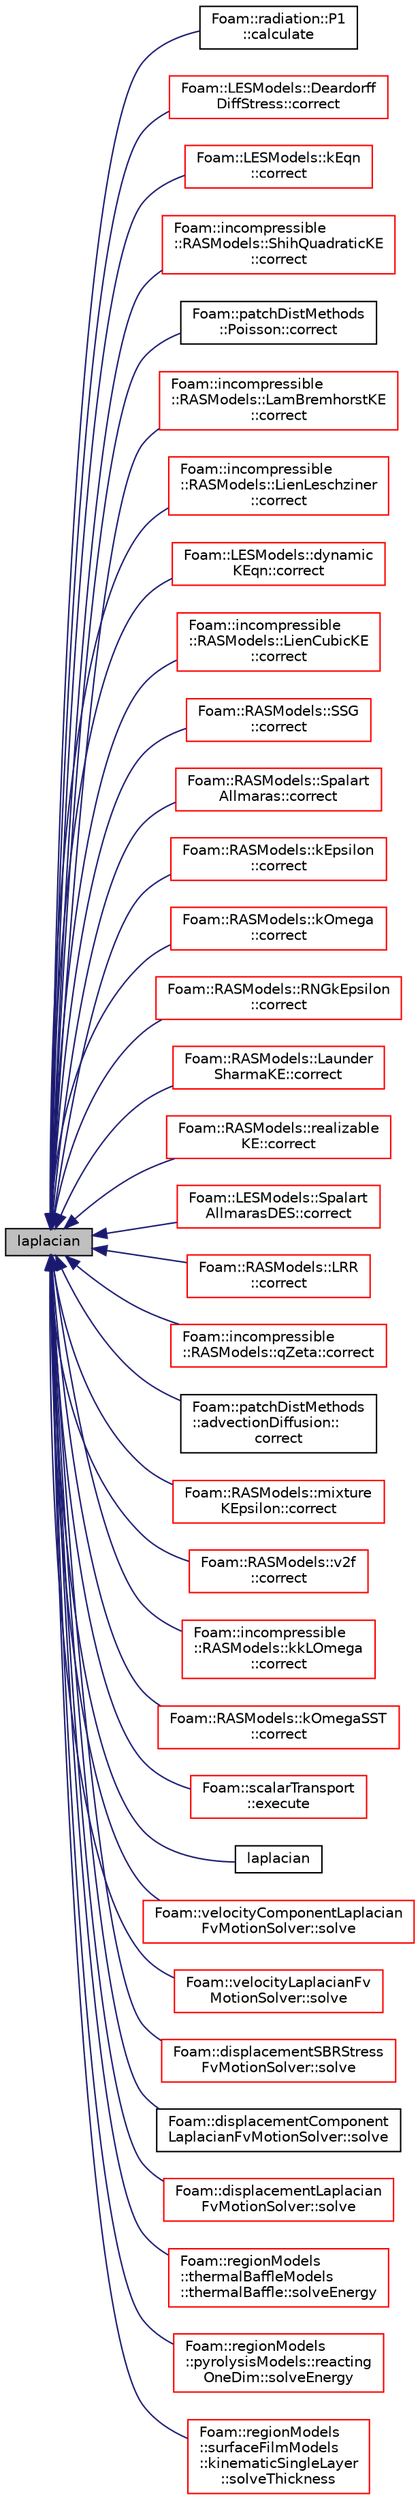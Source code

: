 digraph "laplacian"
{
  bgcolor="transparent";
  edge [fontname="Helvetica",fontsize="10",labelfontname="Helvetica",labelfontsize="10"];
  node [fontname="Helvetica",fontsize="10",shape=record];
  rankdir="LR";
  Node1 [label="laplacian",height=0.2,width=0.4,color="black", fillcolor="grey75", style="filled", fontcolor="black"];
  Node1 -> Node2 [dir="back",color="midnightblue",fontsize="10",style="solid",fontname="Helvetica"];
  Node2 [label="Foam::radiation::P1\l::calculate",height=0.2,width=0.4,color="black",URL="$a01760.html#afe1d8348c24e6589bc7c0b3f689316a7",tooltip="Solve radiation equation(s) "];
  Node1 -> Node3 [dir="back",color="midnightblue",fontsize="10",style="solid",fontname="Helvetica"];
  Node3 [label="Foam::LESModels::Deardorff\lDiffStress::correct",height=0.2,width=0.4,color="red",URL="$a00505.html#a3ae44b28050c3aa494c1d8e18cf618c1",tooltip="Correct sub-grid stress, eddy-Viscosity and related properties. "];
  Node1 -> Node4 [dir="back",color="midnightblue",fontsize="10",style="solid",fontname="Helvetica"];
  Node4 [label="Foam::LESModels::kEqn\l::correct",height=0.2,width=0.4,color="red",URL="$a01229.html#a3ae44b28050c3aa494c1d8e18cf618c1",tooltip="Correct eddy-Viscosity and related properties. "];
  Node1 -> Node5 [dir="back",color="midnightblue",fontsize="10",style="solid",fontname="Helvetica"];
  Node5 [label="Foam::incompressible\l::RASModels::ShihQuadraticKE\l::correct",height=0.2,width=0.4,color="red",URL="$a02299.html#a3ae44b28050c3aa494c1d8e18cf618c1",tooltip="Solve the turbulence equations and correct the turbulence viscosity. "];
  Node1 -> Node6 [dir="back",color="midnightblue",fontsize="10",style="solid",fontname="Helvetica"];
  Node6 [label="Foam::patchDistMethods\l::Poisson::correct",height=0.2,width=0.4,color="black",URL="$a01911.html#a612bb420e07dbe61608dafebdebbaf8a",tooltip="Correct the given distance-to-patch and normal-to-patch fields. "];
  Node1 -> Node7 [dir="back",color="midnightblue",fontsize="10",style="solid",fontname="Helvetica"];
  Node7 [label="Foam::incompressible\l::RASModels::LamBremhorstKE\l::correct",height=0.2,width=0.4,color="red",URL="$a01265.html#a3ae44b28050c3aa494c1d8e18cf618c1",tooltip="Solve the turbulence equations and correct the turbulence viscosity. "];
  Node1 -> Node8 [dir="back",color="midnightblue",fontsize="10",style="solid",fontname="Helvetica"];
  Node8 [label="Foam::incompressible\l::RASModels::LienLeschziner\l::correct",height=0.2,width=0.4,color="red",URL="$a01313.html#a3ae44b28050c3aa494c1d8e18cf618c1",tooltip="Solve the turbulence equations and correct the turbulence viscosity. "];
  Node1 -> Node9 [dir="back",color="midnightblue",fontsize="10",style="solid",fontname="Helvetica"];
  Node9 [label="Foam::LESModels::dynamic\lKEqn::correct",height=0.2,width=0.4,color="red",URL="$a00602.html#a3ae44b28050c3aa494c1d8e18cf618c1",tooltip="Correct Eddy-Viscosity and related properties. "];
  Node1 -> Node10 [dir="back",color="midnightblue",fontsize="10",style="solid",fontname="Helvetica"];
  Node10 [label="Foam::incompressible\l::RASModels::LienCubicKE\l::correct",height=0.2,width=0.4,color="red",URL="$a01312.html#a3ae44b28050c3aa494c1d8e18cf618c1",tooltip="Solve the turbulence equations and correct the turbulence viscosity. "];
  Node1 -> Node11 [dir="back",color="midnightblue",fontsize="10",style="solid",fontname="Helvetica"];
  Node11 [label="Foam::RASModels::SSG\l::correct",height=0.2,width=0.4,color="red",URL="$a02429.html#a3ae44b28050c3aa494c1d8e18cf618c1",tooltip="Solve the turbulence equations and correct eddy-Viscosity and. "];
  Node1 -> Node12 [dir="back",color="midnightblue",fontsize="10",style="solid",fontname="Helvetica"];
  Node12 [label="Foam::RASModels::Spalart\lAllmaras::correct",height=0.2,width=0.4,color="red",URL="$a02395.html#a3ae44b28050c3aa494c1d8e18cf618c1",tooltip="Solve the turbulence equations and correct the turbulence viscosity. "];
  Node1 -> Node13 [dir="back",color="midnightblue",fontsize="10",style="solid",fontname="Helvetica"];
  Node13 [label="Foam::RASModels::kEpsilon\l::correct",height=0.2,width=0.4,color="red",URL="$a01228.html#a3ae44b28050c3aa494c1d8e18cf618c1",tooltip="Solve the turbulence equations and correct the turbulence viscosity. "];
  Node1 -> Node14 [dir="back",color="midnightblue",fontsize="10",style="solid",fontname="Helvetica"];
  Node14 [label="Foam::RASModels::kOmega\l::correct",height=0.2,width=0.4,color="red",URL="$a01245.html#a3ae44b28050c3aa494c1d8e18cf618c1",tooltip="Solve the turbulence equations and correct the turbulence viscosity. "];
  Node1 -> Node15 [dir="back",color="midnightblue",fontsize="10",style="solid",fontname="Helvetica"];
  Node15 [label="Foam::RASModels::RNGkEpsilon\l::correct",height=0.2,width=0.4,color="red",URL="$a02212.html#a3ae44b28050c3aa494c1d8e18cf618c1",tooltip="Solve the turbulence equations and correct the turbulence viscosity. "];
  Node1 -> Node16 [dir="back",color="midnightblue",fontsize="10",style="solid",fontname="Helvetica"];
  Node16 [label="Foam::RASModels::Launder\lSharmaKE::correct",height=0.2,width=0.4,color="red",URL="$a01275.html#a3ae44b28050c3aa494c1d8e18cf618c1",tooltip="Solve the turbulence equations and correct the turbulence viscosity. "];
  Node1 -> Node17 [dir="back",color="midnightblue",fontsize="10",style="solid",fontname="Helvetica"];
  Node17 [label="Foam::RASModels::realizable\lKE::correct",height=0.2,width=0.4,color="red",URL="$a02104.html#a3ae44b28050c3aa494c1d8e18cf618c1",tooltip="Solve the turbulence equations and correct the turbulence viscosity. "];
  Node1 -> Node18 [dir="back",color="midnightblue",fontsize="10",style="solid",fontname="Helvetica"];
  Node18 [label="Foam::LESModels::Spalart\lAllmarasDES::correct",height=0.2,width=0.4,color="red",URL="$a02397.html#a3ae44b28050c3aa494c1d8e18cf618c1",tooltip="Correct nuTilda and related properties. "];
  Node1 -> Node19 [dir="back",color="midnightblue",fontsize="10",style="solid",fontname="Helvetica"];
  Node19 [label="Foam::RASModels::LRR\l::correct",height=0.2,width=0.4,color="red",URL="$a01386.html#a3ae44b28050c3aa494c1d8e18cf618c1",tooltip="Solve the turbulence equations and correct eddy-Viscosity and. "];
  Node1 -> Node20 [dir="back",color="midnightblue",fontsize="10",style="solid",fontname="Helvetica"];
  Node20 [label="Foam::incompressible\l::RASModels::qZeta::correct",height=0.2,width=0.4,color="red",URL="$a02060.html#a3ae44b28050c3aa494c1d8e18cf618c1",tooltip="Solve the turbulence equations and correct the turbulence viscosity. "];
  Node1 -> Node21 [dir="back",color="midnightblue",fontsize="10",style="solid",fontname="Helvetica"];
  Node21 [label="Foam::patchDistMethods\l::advectionDiffusion::\lcorrect",height=0.2,width=0.4,color="black",URL="$a00033.html#a612bb420e07dbe61608dafebdebbaf8a",tooltip="Correct the given distance-to-patch and normal-to-patch fields. "];
  Node1 -> Node22 [dir="back",color="midnightblue",fontsize="10",style="solid",fontname="Helvetica"];
  Node22 [label="Foam::RASModels::mixture\lKEpsilon::correct",height=0.2,width=0.4,color="red",URL="$a01522.html#a3ae44b28050c3aa494c1d8e18cf618c1",tooltip="Solve the turbulence equations and correct the turbulence viscosity. "];
  Node1 -> Node23 [dir="back",color="midnightblue",fontsize="10",style="solid",fontname="Helvetica"];
  Node23 [label="Foam::RASModels::v2f\l::correct",height=0.2,width=0.4,color="red",URL="$a02790.html#a3ae44b28050c3aa494c1d8e18cf618c1",tooltip="Solve the turbulence equations and correct the turbulence viscosity. "];
  Node1 -> Node24 [dir="back",color="midnightblue",fontsize="10",style="solid",fontname="Helvetica"];
  Node24 [label="Foam::incompressible\l::RASModels::kkLOmega\l::correct",height=0.2,width=0.4,color="red",URL="$a01242.html#a3ae44b28050c3aa494c1d8e18cf618c1",tooltip="Solve the turbulence equations and correct the turbulence viscosity. "];
  Node1 -> Node25 [dir="back",color="midnightblue",fontsize="10",style="solid",fontname="Helvetica"];
  Node25 [label="Foam::RASModels::kOmegaSST\l::correct",height=0.2,width=0.4,color="red",URL="$a01246.html#a3ae44b28050c3aa494c1d8e18cf618c1",tooltip="Solve the turbulence equations and correct the turbulence viscosity. "];
  Node1 -> Node26 [dir="back",color="midnightblue",fontsize="10",style="solid",fontname="Helvetica"];
  Node26 [label="Foam::scalarTransport\l::execute",height=0.2,width=0.4,color="red",URL="$a02248.html#a61af3e60b94ae3e748f6fbac1e794af7",tooltip="Execute, currently does nothing. "];
  Node1 -> Node27 [dir="back",color="midnightblue",fontsize="10",style="solid",fontname="Helvetica"];
  Node27 [label="laplacian",height=0.2,width=0.4,color="black",URL="$a10793.html#a9ab1403a9161acf1f665b65d7c5edf18"];
  Node1 -> Node28 [dir="back",color="midnightblue",fontsize="10",style="solid",fontname="Helvetica"];
  Node28 [label="Foam::velocityComponentLaplacian\lFvMotionSolver::solve",height=0.2,width=0.4,color="red",URL="$a02812.html#af7d39f0eac0af0ed5785935ac72a1e7d",tooltip="Solve for motion. "];
  Node1 -> Node29 [dir="back",color="midnightblue",fontsize="10",style="solid",fontname="Helvetica"];
  Node29 [label="Foam::velocityLaplacianFv\lMotionSolver::solve",height=0.2,width=0.4,color="red",URL="$a02813.html#af7d39f0eac0af0ed5785935ac72a1e7d",tooltip="Solve for motion. "];
  Node1 -> Node30 [dir="back",color="midnightblue",fontsize="10",style="solid",fontname="Helvetica"];
  Node30 [label="Foam::displacementSBRStress\lFvMotionSolver::solve",height=0.2,width=0.4,color="red",URL="$a00555.html#af7d39f0eac0af0ed5785935ac72a1e7d",tooltip="Solve for motion. "];
  Node1 -> Node31 [dir="back",color="midnightblue",fontsize="10",style="solid",fontname="Helvetica"];
  Node31 [label="Foam::displacementComponent\lLaplacianFvMotionSolver::solve",height=0.2,width=0.4,color="black",URL="$a00549.html#af7d39f0eac0af0ed5785935ac72a1e7d",tooltip="Solve for motion. "];
  Node1 -> Node32 [dir="back",color="midnightblue",fontsize="10",style="solid",fontname="Helvetica"];
  Node32 [label="Foam::displacementLaplacian\lFvMotionSolver::solve",height=0.2,width=0.4,color="red",URL="$a00551.html#af7d39f0eac0af0ed5785935ac72a1e7d",tooltip="Solve for motion. "];
  Node1 -> Node33 [dir="back",color="midnightblue",fontsize="10",style="solid",fontname="Helvetica"];
  Node33 [label="Foam::regionModels\l::thermalBaffleModels\l::thermalBaffle::solveEnergy",height=0.2,width=0.4,color="red",URL="$a02589.html#a533e6e7fb2c00cd976a89d545355000c",tooltip="Solve energy equation. "];
  Node1 -> Node34 [dir="back",color="midnightblue",fontsize="10",style="solid",fontname="Helvetica"];
  Node34 [label="Foam::regionModels\l::pyrolysisModels::reacting\lOneDim::solveEnergy",height=0.2,width=0.4,color="red",URL="$a02095.html#a533e6e7fb2c00cd976a89d545355000c",tooltip="Solve energy. "];
  Node1 -> Node35 [dir="back",color="midnightblue",fontsize="10",style="solid",fontname="Helvetica"];
  Node35 [label="Foam::regionModels\l::surfaceFilmModels\l::kinematicSingleLayer\l::solveThickness",height=0.2,width=0.4,color="red",URL="$a01239.html#a38ccae6e6751502d71d2490fca96a516",tooltip="Solve coupled velocity-thickness equations. "];
}
